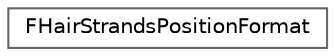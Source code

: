 digraph "Graphical Class Hierarchy"
{
 // INTERACTIVE_SVG=YES
 // LATEX_PDF_SIZE
  bgcolor="transparent";
  edge [fontname=Helvetica,fontsize=10,labelfontname=Helvetica,labelfontsize=10];
  node [fontname=Helvetica,fontsize=10,shape=box,height=0.2,width=0.4];
  rankdir="LR";
  Node0 [id="Node000000",label="FHairStrandsPositionFormat",height=0.2,width=0.4,color="grey40", fillcolor="white", style="filled",URL="$d1/dc1/structFHairStrandsPositionFormat.html",tooltip=" "];
}
